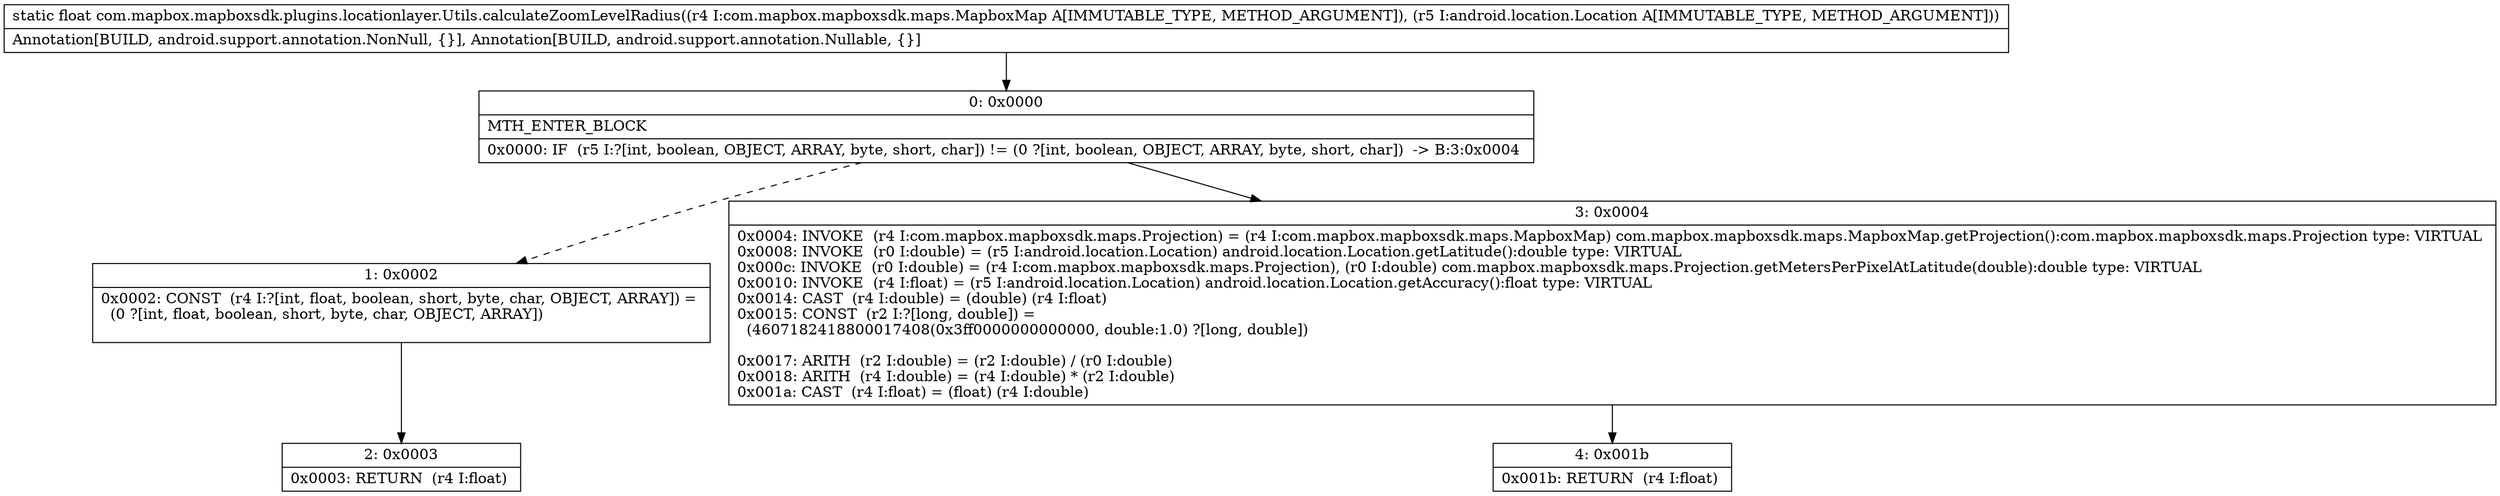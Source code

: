 digraph "CFG forcom.mapbox.mapboxsdk.plugins.locationlayer.Utils.calculateZoomLevelRadius(Lcom\/mapbox\/mapboxsdk\/maps\/MapboxMap;Landroid\/location\/Location;)F" {
Node_0 [shape=record,label="{0\:\ 0x0000|MTH_ENTER_BLOCK\l|0x0000: IF  (r5 I:?[int, boolean, OBJECT, ARRAY, byte, short, char]) != (0 ?[int, boolean, OBJECT, ARRAY, byte, short, char])  \-\> B:3:0x0004 \l}"];
Node_1 [shape=record,label="{1\:\ 0x0002|0x0002: CONST  (r4 I:?[int, float, boolean, short, byte, char, OBJECT, ARRAY]) = \l  (0 ?[int, float, boolean, short, byte, char, OBJECT, ARRAY])\l \l}"];
Node_2 [shape=record,label="{2\:\ 0x0003|0x0003: RETURN  (r4 I:float) \l}"];
Node_3 [shape=record,label="{3\:\ 0x0004|0x0004: INVOKE  (r4 I:com.mapbox.mapboxsdk.maps.Projection) = (r4 I:com.mapbox.mapboxsdk.maps.MapboxMap) com.mapbox.mapboxsdk.maps.MapboxMap.getProjection():com.mapbox.mapboxsdk.maps.Projection type: VIRTUAL \l0x0008: INVOKE  (r0 I:double) = (r5 I:android.location.Location) android.location.Location.getLatitude():double type: VIRTUAL \l0x000c: INVOKE  (r0 I:double) = (r4 I:com.mapbox.mapboxsdk.maps.Projection), (r0 I:double) com.mapbox.mapboxsdk.maps.Projection.getMetersPerPixelAtLatitude(double):double type: VIRTUAL \l0x0010: INVOKE  (r4 I:float) = (r5 I:android.location.Location) android.location.Location.getAccuracy():float type: VIRTUAL \l0x0014: CAST  (r4 I:double) = (double) (r4 I:float) \l0x0015: CONST  (r2 I:?[long, double]) = \l  (4607182418800017408(0x3ff0000000000000, double:1.0) ?[long, double])\l \l0x0017: ARITH  (r2 I:double) = (r2 I:double) \/ (r0 I:double) \l0x0018: ARITH  (r4 I:double) = (r4 I:double) * (r2 I:double) \l0x001a: CAST  (r4 I:float) = (float) (r4 I:double) \l}"];
Node_4 [shape=record,label="{4\:\ 0x001b|0x001b: RETURN  (r4 I:float) \l}"];
MethodNode[shape=record,label="{static float com.mapbox.mapboxsdk.plugins.locationlayer.Utils.calculateZoomLevelRadius((r4 I:com.mapbox.mapboxsdk.maps.MapboxMap A[IMMUTABLE_TYPE, METHOD_ARGUMENT]), (r5 I:android.location.Location A[IMMUTABLE_TYPE, METHOD_ARGUMENT]))  | Annotation[BUILD, android.support.annotation.NonNull, \{\}], Annotation[BUILD, android.support.annotation.Nullable, \{\}]\l}"];
MethodNode -> Node_0;
Node_0 -> Node_1[style=dashed];
Node_0 -> Node_3;
Node_1 -> Node_2;
Node_3 -> Node_4;
}

